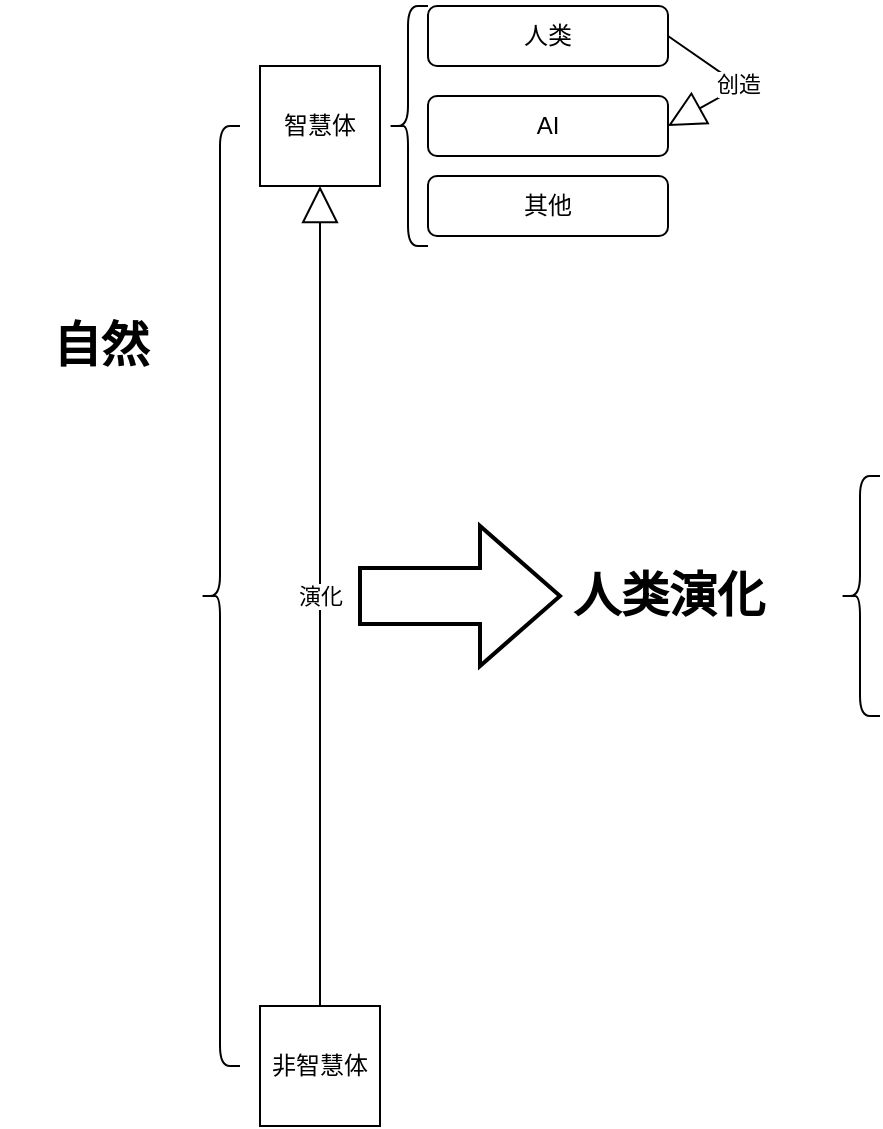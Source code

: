 <mxfile version="26.0.14">
  <diagram name="第 1 页" id="hbEEyPEUSp0d5otVwwGE">
    <mxGraphModel dx="1434" dy="738" grid="1" gridSize="10" guides="1" tooltips="1" connect="1" arrows="1" fold="1" page="1" pageScale="1" pageWidth="827" pageHeight="1169" math="0" shadow="0">
      <root>
        <mxCell id="0" />
        <mxCell id="1" parent="0" />
        <mxCell id="7bjpnatf0TC-jR-XUUpq-1" value="智慧体" style="rounded=0;whiteSpace=wrap;html=1;" vertex="1" parent="1">
          <mxGeometry x="160" y="230" width="60" height="60" as="geometry" />
        </mxCell>
        <mxCell id="7bjpnatf0TC-jR-XUUpq-2" value="非智慧体" style="rounded=0;whiteSpace=wrap;html=1;" vertex="1" parent="1">
          <mxGeometry x="160" y="700" width="60" height="60" as="geometry" />
        </mxCell>
        <mxCell id="7bjpnatf0TC-jR-XUUpq-3" value="" style="shape=curlyBracket;whiteSpace=wrap;html=1;rounded=1;labelPosition=left;verticalLabelPosition=middle;align=right;verticalAlign=middle;" vertex="1" parent="1">
          <mxGeometry x="130" y="260" width="20" height="470" as="geometry" />
        </mxCell>
        <mxCell id="7bjpnatf0TC-jR-XUUpq-4" value="自然" style="text;strokeColor=none;fillColor=none;html=1;fontSize=24;fontStyle=1;verticalAlign=middle;align=center;" vertex="1" parent="1">
          <mxGeometry x="30" y="350" width="100" height="40" as="geometry" />
        </mxCell>
        <mxCell id="7bjpnatf0TC-jR-XUUpq-5" value="" style="shape=curlyBracket;whiteSpace=wrap;html=1;rounded=1;labelPosition=left;verticalLabelPosition=middle;align=right;verticalAlign=middle;" vertex="1" parent="1">
          <mxGeometry x="224" y="200" width="20" height="120" as="geometry" />
        </mxCell>
        <mxCell id="7bjpnatf0TC-jR-XUUpq-7" value="人类" style="rounded=1;whiteSpace=wrap;html=1;" vertex="1" parent="1">
          <mxGeometry x="244" y="200" width="120" height="30" as="geometry" />
        </mxCell>
        <mxCell id="7bjpnatf0TC-jR-XUUpq-8" value="AI" style="rounded=1;whiteSpace=wrap;html=1;" vertex="1" parent="1">
          <mxGeometry x="244" y="245" width="120" height="30" as="geometry" />
        </mxCell>
        <mxCell id="7bjpnatf0TC-jR-XUUpq-9" value="其他" style="rounded=1;whiteSpace=wrap;html=1;" vertex="1" parent="1">
          <mxGeometry x="244" y="285" width="120" height="30" as="geometry" />
        </mxCell>
        <mxCell id="7bjpnatf0TC-jR-XUUpq-10" value="演化" style="endArrow=block;endSize=16;endFill=0;html=1;rounded=0;entryX=0.5;entryY=1;entryDx=0;entryDy=0;exitX=0.5;exitY=0;exitDx=0;exitDy=0;" edge="1" parent="1" source="7bjpnatf0TC-jR-XUUpq-2" target="7bjpnatf0TC-jR-XUUpq-1">
          <mxGeometry width="160" relative="1" as="geometry">
            <mxPoint x="-10" y="510" as="sourcePoint" />
            <mxPoint x="150" y="510" as="targetPoint" />
          </mxGeometry>
        </mxCell>
        <mxCell id="7bjpnatf0TC-jR-XUUpq-14" value="创造" style="endArrow=block;endSize=16;endFill=0;html=1;rounded=0;entryX=1;entryY=0.5;entryDx=0;entryDy=0;exitX=1;exitY=0.5;exitDx=0;exitDy=0;" edge="1" parent="1" source="7bjpnatf0TC-jR-XUUpq-7" target="7bjpnatf0TC-jR-XUUpq-8">
          <mxGeometry width="160" relative="1" as="geometry">
            <mxPoint x="586" y="392.5" as="sourcePoint" />
            <mxPoint x="440" y="230" as="targetPoint" />
            <Array as="points">
              <mxPoint x="400" y="240" />
            </Array>
          </mxGeometry>
        </mxCell>
        <mxCell id="7bjpnatf0TC-jR-XUUpq-15" value="" style="shape=curlyBracket;whiteSpace=wrap;html=1;rounded=1;labelPosition=left;verticalLabelPosition=middle;align=right;verticalAlign=middle;" vertex="1" parent="1">
          <mxGeometry x="450" y="435" width="20" height="120" as="geometry" />
        </mxCell>
        <mxCell id="7bjpnatf0TC-jR-XUUpq-16" value="" style="verticalLabelPosition=bottom;verticalAlign=top;html=1;strokeWidth=2;shape=mxgraph.arrows2.arrow;dy=0.6;dx=40;notch=0;" vertex="1" parent="1">
          <mxGeometry x="210" y="460" width="100" height="70" as="geometry" />
        </mxCell>
        <mxCell id="7bjpnatf0TC-jR-XUUpq-17" value="人类演化" style="text;strokeColor=none;fillColor=none;html=1;fontSize=24;fontStyle=1;verticalAlign=middle;align=center;" vertex="1" parent="1">
          <mxGeometry x="314" y="475" width="100" height="40" as="geometry" />
        </mxCell>
      </root>
    </mxGraphModel>
  </diagram>
</mxfile>
